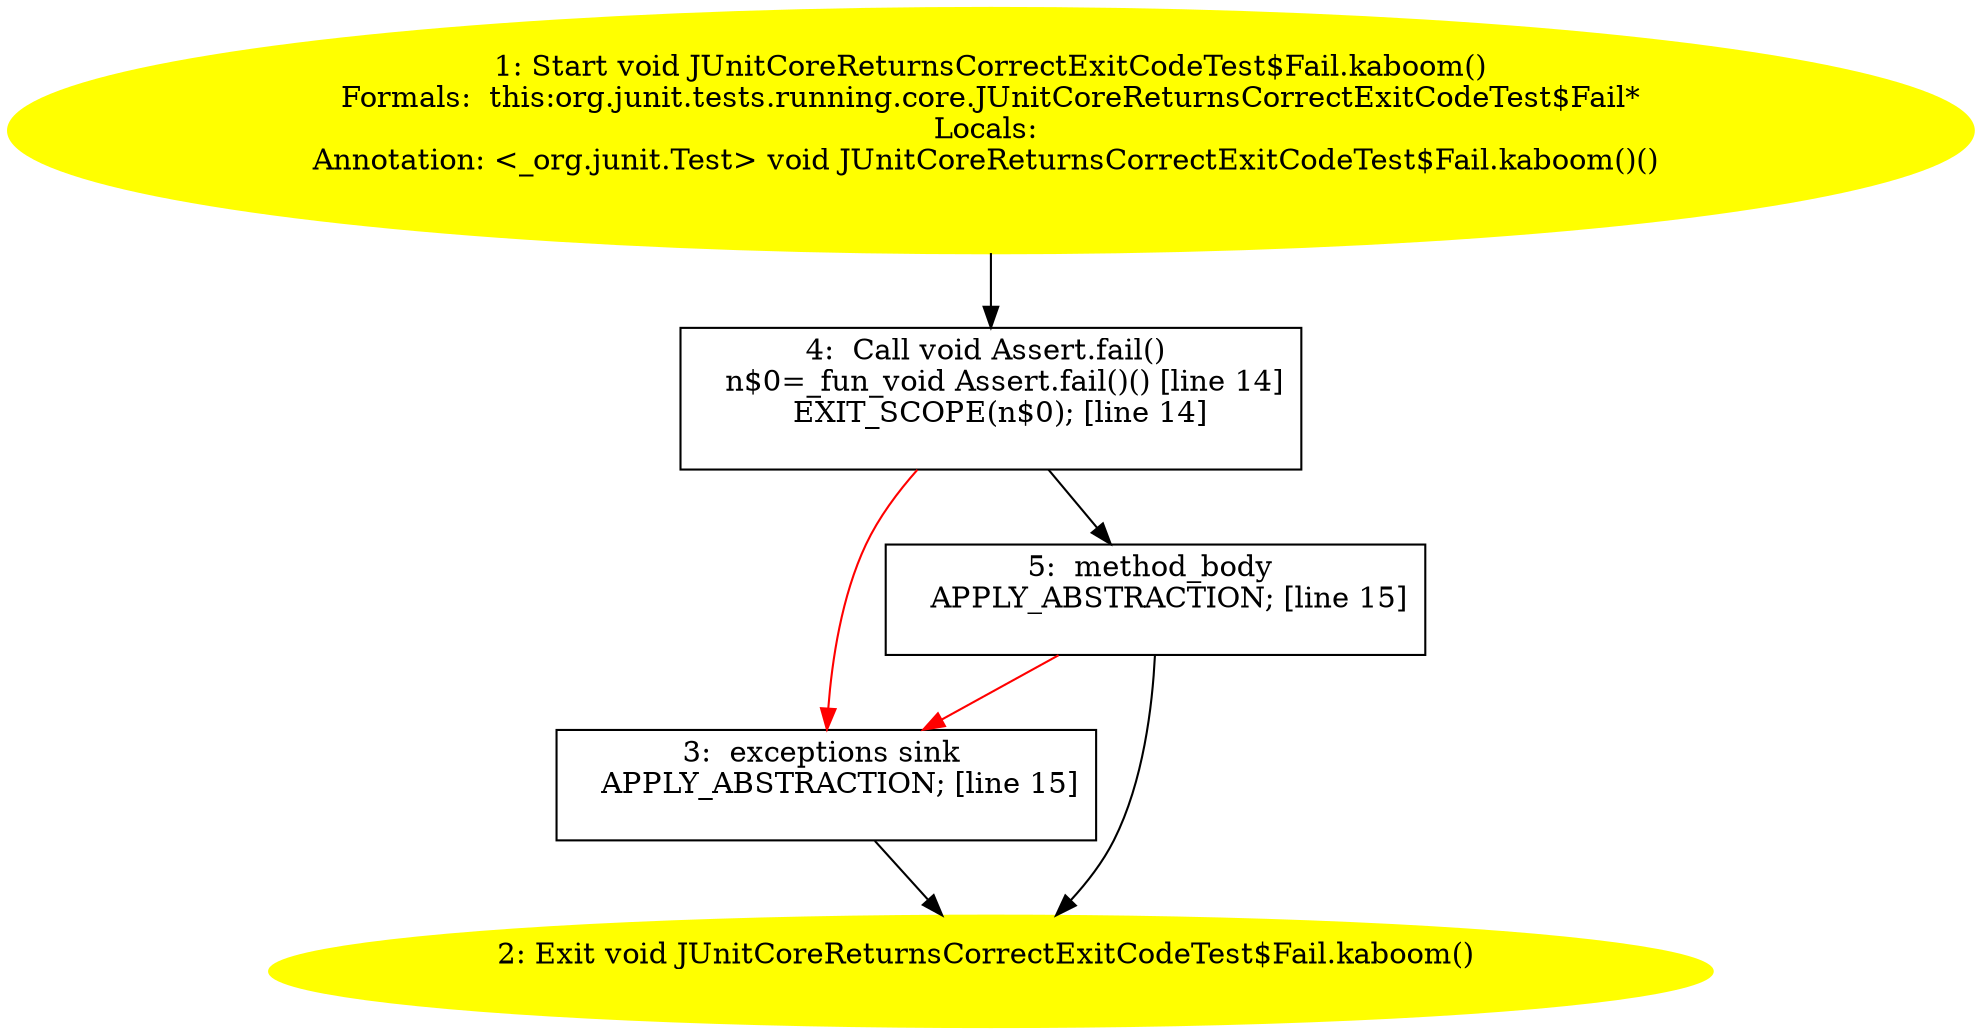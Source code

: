 /* @generated */
digraph cfg {
"org.junit.tests.running.core.JUnitCoreReturnsCorrectExitCodeTest$Fail.kaboom():void.3d9328207b970010d991506fae0d3bde_1" [label="1: Start void JUnitCoreReturnsCorrectExitCodeTest$Fail.kaboom()\nFormals:  this:org.junit.tests.running.core.JUnitCoreReturnsCorrectExitCodeTest$Fail*\nLocals: \nAnnotation: <_org.junit.Test> void JUnitCoreReturnsCorrectExitCodeTest$Fail.kaboom()() \n  " color=yellow style=filled]
	

	 "org.junit.tests.running.core.JUnitCoreReturnsCorrectExitCodeTest$Fail.kaboom():void.3d9328207b970010d991506fae0d3bde_1" -> "org.junit.tests.running.core.JUnitCoreReturnsCorrectExitCodeTest$Fail.kaboom():void.3d9328207b970010d991506fae0d3bde_4" ;
"org.junit.tests.running.core.JUnitCoreReturnsCorrectExitCodeTest$Fail.kaboom():void.3d9328207b970010d991506fae0d3bde_2" [label="2: Exit void JUnitCoreReturnsCorrectExitCodeTest$Fail.kaboom() \n  " color=yellow style=filled]
	

"org.junit.tests.running.core.JUnitCoreReturnsCorrectExitCodeTest$Fail.kaboom():void.3d9328207b970010d991506fae0d3bde_3" [label="3:  exceptions sink \n   APPLY_ABSTRACTION; [line 15]\n " shape="box"]
	

	 "org.junit.tests.running.core.JUnitCoreReturnsCorrectExitCodeTest$Fail.kaboom():void.3d9328207b970010d991506fae0d3bde_3" -> "org.junit.tests.running.core.JUnitCoreReturnsCorrectExitCodeTest$Fail.kaboom():void.3d9328207b970010d991506fae0d3bde_2" ;
"org.junit.tests.running.core.JUnitCoreReturnsCorrectExitCodeTest$Fail.kaboom():void.3d9328207b970010d991506fae0d3bde_4" [label="4:  Call void Assert.fail() \n   n$0=_fun_void Assert.fail()() [line 14]\n  EXIT_SCOPE(n$0); [line 14]\n " shape="box"]
	

	 "org.junit.tests.running.core.JUnitCoreReturnsCorrectExitCodeTest$Fail.kaboom():void.3d9328207b970010d991506fae0d3bde_4" -> "org.junit.tests.running.core.JUnitCoreReturnsCorrectExitCodeTest$Fail.kaboom():void.3d9328207b970010d991506fae0d3bde_5" ;
	 "org.junit.tests.running.core.JUnitCoreReturnsCorrectExitCodeTest$Fail.kaboom():void.3d9328207b970010d991506fae0d3bde_4" -> "org.junit.tests.running.core.JUnitCoreReturnsCorrectExitCodeTest$Fail.kaboom():void.3d9328207b970010d991506fae0d3bde_3" [color="red" ];
"org.junit.tests.running.core.JUnitCoreReturnsCorrectExitCodeTest$Fail.kaboom():void.3d9328207b970010d991506fae0d3bde_5" [label="5:  method_body \n   APPLY_ABSTRACTION; [line 15]\n " shape="box"]
	

	 "org.junit.tests.running.core.JUnitCoreReturnsCorrectExitCodeTest$Fail.kaboom():void.3d9328207b970010d991506fae0d3bde_5" -> "org.junit.tests.running.core.JUnitCoreReturnsCorrectExitCodeTest$Fail.kaboom():void.3d9328207b970010d991506fae0d3bde_2" ;
	 "org.junit.tests.running.core.JUnitCoreReturnsCorrectExitCodeTest$Fail.kaboom():void.3d9328207b970010d991506fae0d3bde_5" -> "org.junit.tests.running.core.JUnitCoreReturnsCorrectExitCodeTest$Fail.kaboom():void.3d9328207b970010d991506fae0d3bde_3" [color="red" ];
}
